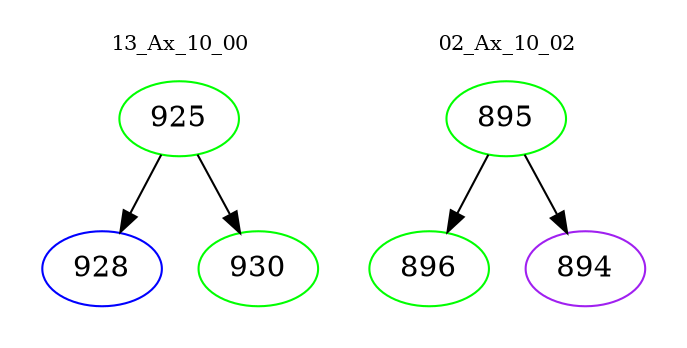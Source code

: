 digraph{
subgraph cluster_0 {
color = white
label = "13_Ax_10_00";
fontsize=10;
T0_925 [label="925", color="green"]
T0_925 -> T0_928 [color="black"]
T0_928 [label="928", color="blue"]
T0_925 -> T0_930 [color="black"]
T0_930 [label="930", color="green"]
}
subgraph cluster_1 {
color = white
label = "02_Ax_10_02";
fontsize=10;
T1_895 [label="895", color="green"]
T1_895 -> T1_896 [color="black"]
T1_896 [label="896", color="green"]
T1_895 -> T1_894 [color="black"]
T1_894 [label="894", color="purple"]
}
}
